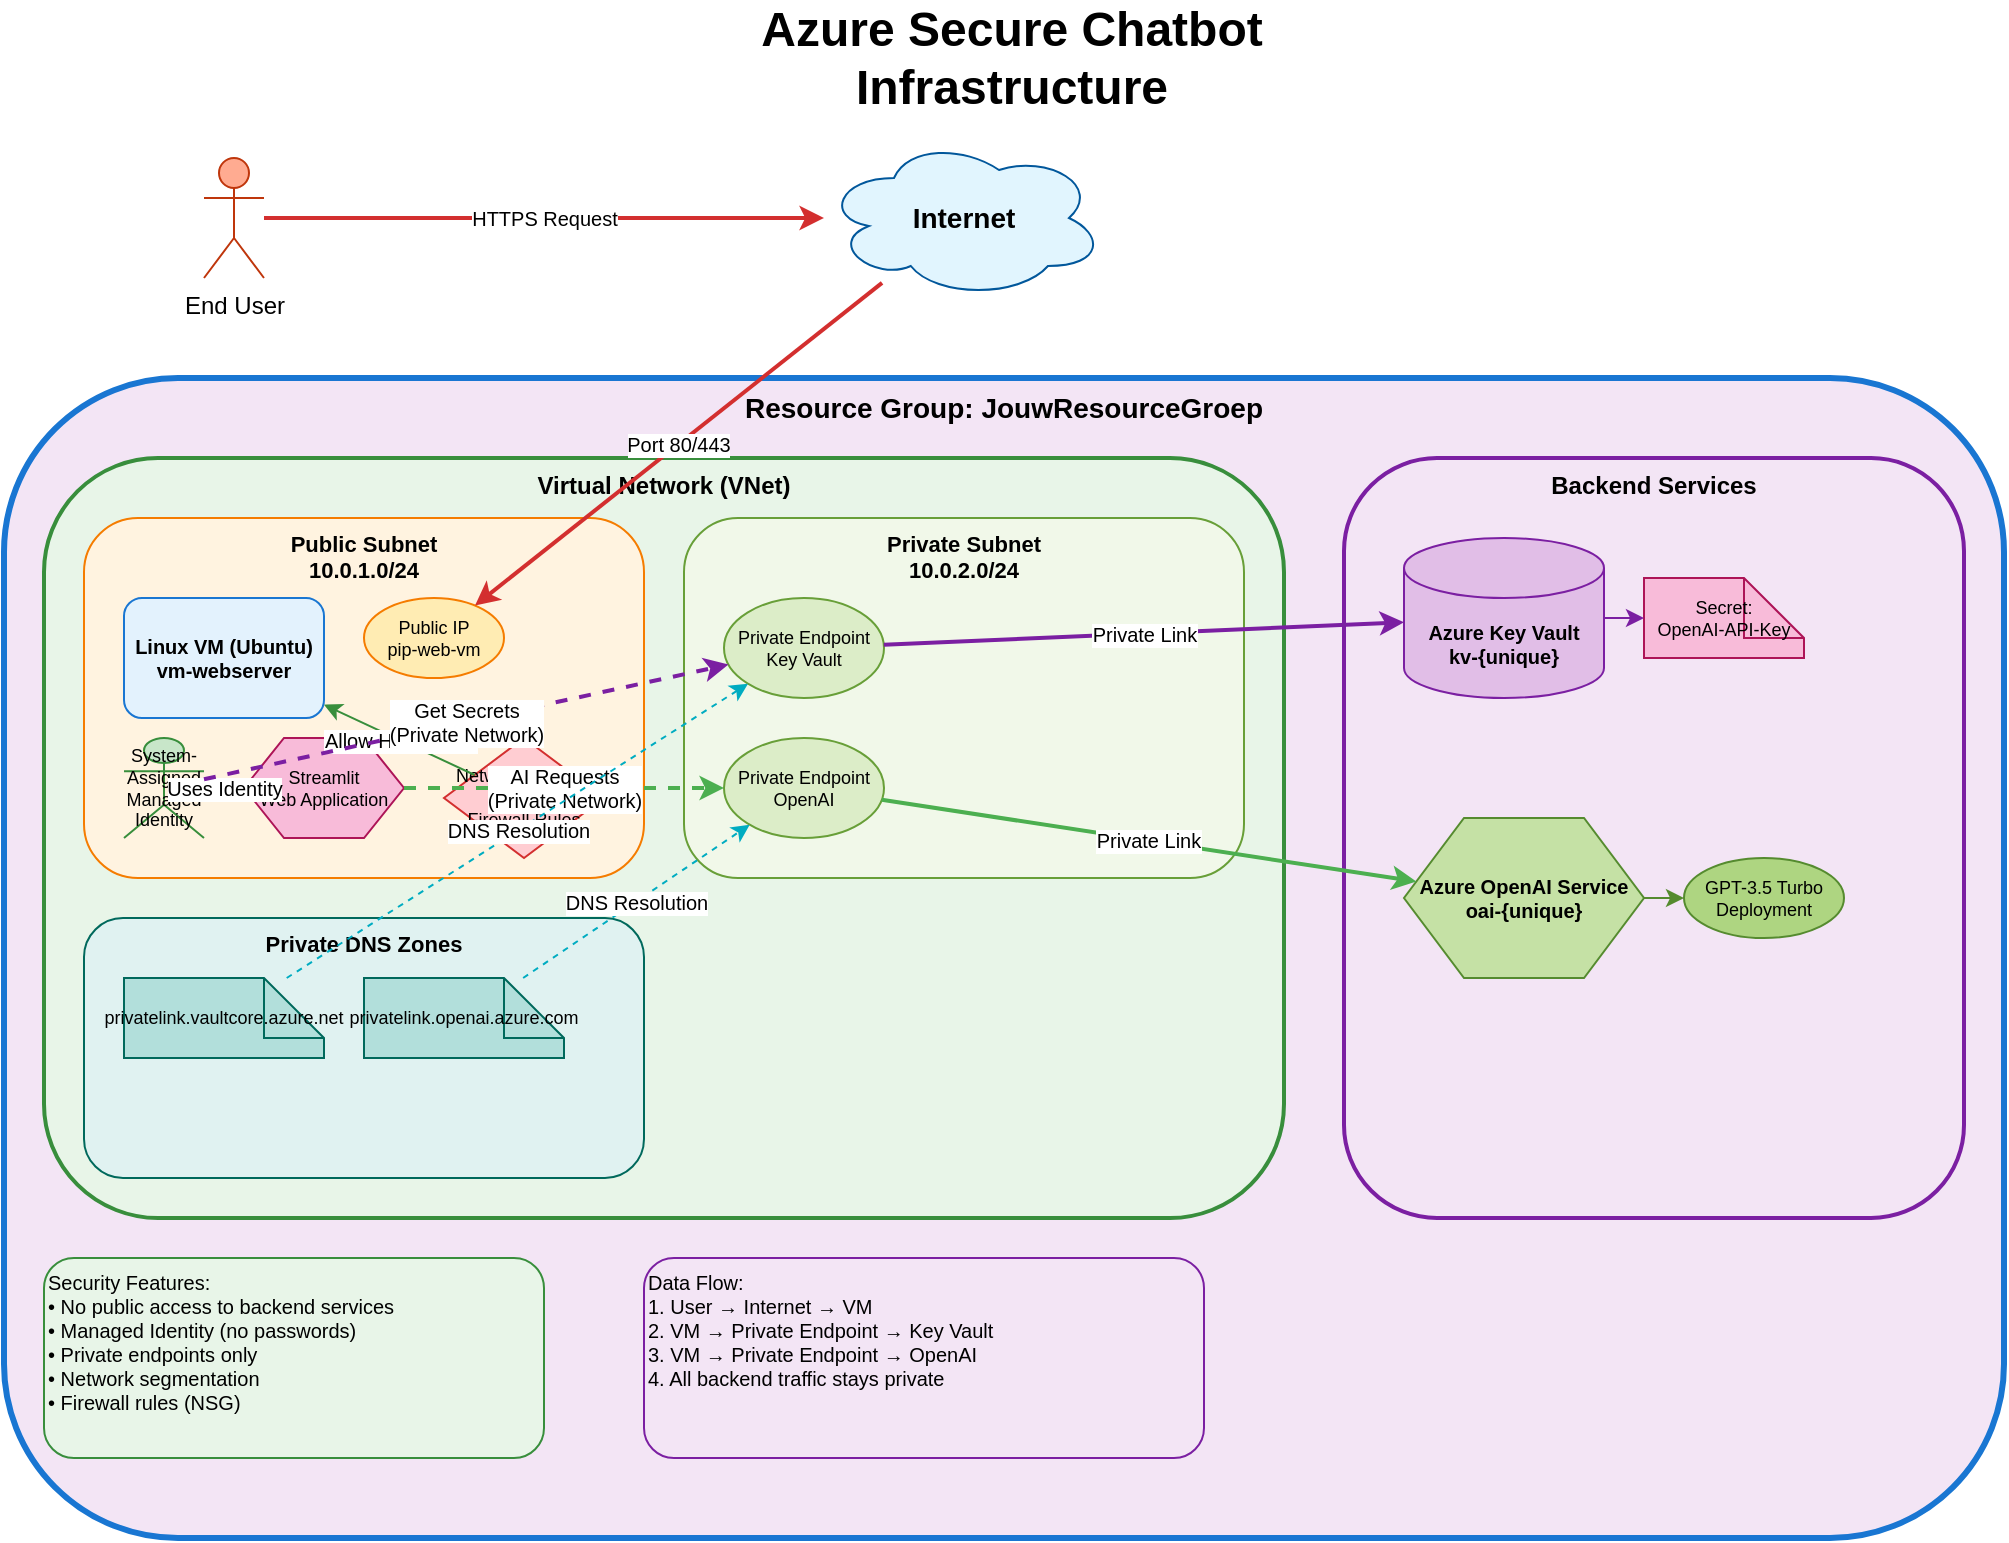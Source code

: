 <?xml version="1.0" encoding="UTF-8"?>
<mxfile version="24.7.6" type="device">
  <diagram name="Azure Secure Chatbot" id="azure-chatbot">
    <mxGraphModel dx="1422" dy="794" grid="1" gridSize="10" guides="1" tooltips="1" connect="1" arrows="1" fold="1" page="1" pageScale="1" pageWidth="1169" pageHeight="827" math="0" shadow="0">
      <root>
        <mxCell id="0" />
        <mxCell id="1" parent="0" />
        
        <!-- Title -->
        <mxCell id="title" value="Azure Secure Chatbot Infrastructure" style="text;html=1;strokeColor=none;fillColor=none;align=center;verticalAlign=middle;whiteSpace=wrap;rounded=0;fontSize=24;fontStyle=1;" vertex="1" parent="1">
          <mxGeometry x="384" y="20" width="400" height="40" as="geometry" />
        </mxCell>
        
        <!-- Internet Cloud -->
        <mxCell id="internet" value="Internet" style="ellipse;shape=cloud;whiteSpace=wrap;html=1;fillColor=#E1F5FE;strokeColor=#01579B;fontSize=14;fontStyle=1;" vertex="1" parent="1">
          <mxGeometry x="490" y="80" width="140" height="80" as="geometry" />
        </mxCell>
        
        <!-- User -->
        <mxCell id="user" value="End User" style="shape=umlActor;verticalLabelPosition=bottom;verticalAlign=top;html=1;outlineConnect=0;fillColor=#FFAB91;strokeColor=#BF360C;" vertex="1" parent="1">
          <mxGeometry x="180" y="90" width="30" height="60" as="geometry" />
        </mxCell>
        
        <!-- Resource Group Container -->
        <mxCell id="resource_group" value="Resource Group: JouwResourceGroep" style="rounded=1;whiteSpace=wrap;html=1;fillColor=#F3E5F5;strokeColor=#1976D2;strokeWidth=3;verticalAlign=top;fontSize=14;fontStyle=1;" vertex="1" parent="1">
          <mxGeometry x="80" y="200" width="1000" height="580" as="geometry" />
        </mxCell>
        
        <!-- Virtual Network Container -->
        <mxCell id="vnet" value="Virtual Network (VNet)" style="rounded=1;whiteSpace=wrap;html=1;fillColor=#E8F5E8;strokeColor=#388E3C;strokeWidth=2;verticalAlign=top;fontSize=12;fontStyle=1;" vertex="1" parent="1">
          <mxGeometry x="100" y="240" width="620" height="380" as="geometry" />
        </mxCell>
        
        <!-- Public Subnet -->
        <mxCell id="public_subnet" value="Public Subnet&#xa;10.0.1.0/24" style="rounded=1;whiteSpace=wrap;html=1;fillColor=#FFF3E0;strokeColor=#F57C00;verticalAlign=top;fontSize=11;fontStyle=1;" vertex="1" parent="1">
          <mxGeometry x="120" y="270" width="280" height="180" as="geometry" />
        </mxCell>
        
        <!-- Private Subnet -->
        <mxCell id="private_subnet" value="Private Subnet&#xa;10.0.2.0/24" style="rounded=1;whiteSpace=wrap;html=1;fillColor=#F1F8E9;strokeColor=#689F38;verticalAlign=top;fontSize=11;fontStyle=1;" vertex="1" parent="1">
          <mxGeometry x="420" y="270" width="280" height="180" as="geometry" />
        </mxCell>
        
        <!-- VM -->
        <mxCell id="vm" value="Linux VM (Ubuntu)&#xa;vm-webserver" style="rounded=1;whiteSpace=wrap;html=1;fillColor=#E3F2FD;strokeColor=#1976D2;fontSize=10;fontStyle=1;" vertex="1" parent="1">
          <mxGeometry x="140" y="310" width="100" height="60" as="geometry" />
        </mxCell>
        
        <!-- Public IP -->
        <mxCell id="public_ip" value="Public IP&#xa;pip-web-vm" style="ellipse;whiteSpace=wrap;html=1;fillColor=#FFECB3;strokeColor=#F57C00;fontSize=9;" vertex="1" parent="1">
          <mxGeometry x="260" y="310" width="70" height="40" as="geometry" />
        </mxCell>
        
        <!-- Managed Identity -->
        <mxCell id="managed_identity" value="System-Assigned&#xa;Managed Identity" style="shape=umlActor;whiteSpace=wrap;html=1;fillColor=#C8E6C9;strokeColor=#388E3C;fontSize=9;" vertex="1" parent="1">
          <mxGeometry x="140" y="380" width="40" height="50" as="geometry" />
        </mxCell>
        
        <!-- Streamlit App -->
        <mxCell id="streamlit_app" value="Streamlit&#xa;Web Application" style="shape=hexagon;perimeter=hexagonPerimeter2;whiteSpace=wrap;html=1;fillColor=#F8BBD9;strokeColor=#AD1457;fontSize=9;" vertex="1" parent="1">
          <mxGeometry x="200" y="380" width="80" height="50" as="geometry" />
        </mxCell>
        
        <!-- NSG -->
        <mxCell id="nsg" value="Network Security Group&#xa;Firewall Rules" style="rhombus;whiteSpace=wrap;html=1;fillColor=#FFCDD2;strokeColor=#D32F2F;fontSize=9;" vertex="1" parent="1">
          <mxGeometry x="300" y="380" width="80" height="60" as="geometry" />
        </mxCell>
        
        <!-- Private Endpoints -->
        <mxCell id="pe_keyvault" value="Private Endpoint&#xa;Key Vault" style="ellipse;whiteSpace=wrap;html=1;fillColor=#DCEDC8;strokeColor=#689F38;fontSize=9;" vertex="1" parent="1">
          <mxGeometry x="440" y="310" width="80" height="50" as="geometry" />
        </mxCell>
        
        <mxCell id="pe_openai" value="Private Endpoint&#xa;OpenAI" style="ellipse;whiteSpace=wrap;html=1;fillColor=#DCEDC8;strokeColor=#689F38;fontSize=9;" vertex="1" parent="1">
          <mxGeometry x="440" y="380" width="80" height="50" as="geometry" />
        </mxCell>
        
        <!-- DNS Zones -->
        <mxCell id="dns_zones" value="Private DNS Zones" style="rounded=1;whiteSpace=wrap;html=1;fillColor=#E0F2F1;strokeColor=#00695C;verticalAlign=top;fontSize=11;fontStyle=1;" vertex="1" parent="1">
          <mxGeometry x="120" y="470" width="280" height="130" as="geometry" />
        </mxCell>
        
        <mxCell id="dns_kv" value="privatelink.vaultcore.azure.net" style="shape=note;whiteSpace=wrap;html=1;fillColor=#B2DFDB;strokeColor=#00695C;fontSize=9;" vertex="1" parent="1">
          <mxGeometry x="140" y="500" width="100" height="40" as="geometry" />
        </mxCell>
        
        <mxCell id="dns_oai" value="privatelink.openai.azure.com" style="shape=note;whiteSpace=wrap;html=1;fillColor=#B2DFDB;strokeColor=#00695C;fontSize=9;" vertex="1" parent="1">
          <mxGeometry x="260" y="500" width="100" height="40" as="geometry" />
        </mxCell>
        
        <!-- Backend Services Container -->
        <mxCell id="backend_services" value="Backend Services" style="rounded=1;whiteSpace=wrap;html=1;fillColor=#F3E5F5;strokeColor=#7B1FA2;strokeWidth=2;verticalAlign=top;fontSize=12;fontStyle=1;" vertex="1" parent="1">
          <mxGeometry x="750" y="240" width="310" height="380" as="geometry" />
        </mxCell>
        
        <!-- Key Vault -->
        <mxCell id="keyvault" value="Azure Key Vault&#xa;kv-{unique}" style="shape=cylinder3;whiteSpace=wrap;html=1;boundedLbl=1;backgroundOutline=1;size=15;fillColor=#E1BEE7;strokeColor=#7B1FA2;fontSize=10;fontStyle=1;" vertex="1" parent="1">
          <mxGeometry x="780" y="280" width="100" height="80" as="geometry" />
        </mxCell>
        
        <!-- Secret -->
        <mxCell id="secret" value="Secret:&#xa;OpenAI-API-Key" style="shape=note;whiteSpace=wrap;html=1;fillColor=#F8BBD9;strokeColor=#AD1457;fontSize=9;" vertex="1" parent="1">
          <mxGeometry x="900" y="300" width="80" height="40" as="geometry" />
        </mxCell>
        
        <!-- OpenAI Service -->
        <mxCell id="openai" value="Azure OpenAI Service&#xa;oai-{unique}" style="shape=hexagon;perimeter=hexagonPerimeter2;whiteSpace=wrap;html=1;fillColor=#C5E1A5;strokeColor=#558B2F;fontSize=10;fontStyle=1;" vertex="1" parent="1">
          <mxGeometry x="780" y="420" width="120" height="80" as="geometry" />
        </mxCell>
        
        <!-- GPT Model -->
        <mxCell id="model" value="GPT-3.5 Turbo&#xa;Deployment" style="ellipse;whiteSpace=wrap;html=1;fillColor=#AED581;strokeColor=#558B2F;fontSize=9;" vertex="1" parent="1">
          <mxGeometry x="920" y="440" width="80" height="40" as="geometry" />
        </mxCell>
        
        <!-- Security Features Box -->
        <mxCell id="security_box" value="Security Features:&#xa;• No public access to backend services&#xa;• Managed Identity (no passwords)&#xa;• Private endpoints only&#xa;• Network segmentation&#xa;• Firewall rules (NSG)" style="rounded=1;whiteSpace=wrap;html=1;fillColor=#E8F5E8;strokeColor=#388E3C;align=left;verticalAlign=top;fontSize=10;" vertex="1" parent="1">
          <mxGeometry x="100" y="640" width="250" height="100" as="geometry" />
        </mxCell>
        
        <!-- Data Flow Box -->
        <mxCell id="dataflow_box" value="Data Flow:&#xa;1. User → Internet → VM&#xa;2. VM → Private Endpoint → Key Vault&#xa;3. VM → Private Endpoint → OpenAI&#xa;4. All backend traffic stays private" style="rounded=1;whiteSpace=wrap;html=1;fillColor=#F3E5F5;strokeColor=#7B1FA2;align=left;verticalAlign=top;fontSize=10;" vertex="1" parent="1">
          <mxGeometry x="400" y="640" width="280" height="100" as="geometry" />
        </mxCell>
        
        <!-- Connections -->
        <!-- User to Internet -->
        <mxCell id="conn1" value="HTTPS Request" style="endArrow=classic;html=1;rounded=0;strokeColor=#D32F2F;strokeWidth=2;fontSize=10;" edge="1" parent="1" source="user" target="internet">
          <mxGeometry width="50" height="50" relative="1" as="geometry">
            <mxPoint x="220" y="120" as="sourcePoint" />
            <mxPoint x="270" y="70" as="targetPoint" />
          </mxGeometry>
        </mxCell>
        
        <!-- Internet to VM -->
        <mxCell id="conn2" value="Port 80/443" style="endArrow=classic;html=1;rounded=0;strokeColor=#D32F2F;strokeWidth=2;fontSize=10;" edge="1" parent="1" source="internet" target="public_ip">
          <mxGeometry width="50" height="50" relative="1" as="geometry">
            <mxPoint x="520" y="160" as="sourcePoint" />
            <mxPoint x="300" y="310" as="targetPoint" />
          </mxGeometry>
        </mxCell>
        
        <!-- NSG to VM -->
        <mxCell id="conn3" value="Allow HTTP/SSH" style="endArrow=classic;html=1;rounded=0;strokeColor=#388E3C;fontSize=10;" edge="1" parent="1" source="nsg" target="vm">
          <mxGeometry width="50" height="50" relative="1" as="geometry">
            <mxPoint x="300" y="400" as="sourcePoint" />
            <mxPoint x="240" y="350" as="targetPoint" />
          </mxGeometry>
        </mxCell>
        
        <!-- VM to Managed Identity -->
        <mxCell id="conn4" value="Uses Identity" style="endArrow=classic;html=1;rounded=0;strokeColor=#1976D2;fontSize=10;" edge="1" parent="1" source="streamlit_app" target="managed_identity">
          <mxGeometry width="50" height="50" relative="1" as="geometry">
            <mxPoint x="200" y="400" as="sourcePoint" />
            <mxPoint x="180" y="390" as="targetPoint" />
          </mxGeometry>
        </mxCell>
        
        <!-- Managed Identity to Key Vault PE -->
        <mxCell id="conn5" value="Get Secrets&#xa;(Private Network)" style="endArrow=classic;html=1;rounded=0;strokeColor=#7B1FA2;strokeWidth=2;dashed=1;fontSize=10;" edge="1" parent="1" source="managed_identity" target="pe_keyvault">
          <mxGeometry width="50" height="50" relative="1" as="geometry">
            <mxPoint x="180" y="400" as="sourcePoint" />
            <mxPoint x="440" y="340" as="targetPoint" />
          </mxGeometry>
        </mxCell>
        
        <!-- Streamlit to OpenAI PE -->
        <mxCell id="conn6" value="AI Requests&#xa;(Private Network)" style="endArrow=classic;html=1;rounded=0;strokeColor=#4CAF50;strokeWidth=2;dashed=1;fontSize=10;" edge="1" parent="1" source="streamlit_app" target="pe_openai">
          <mxGeometry width="50" height="50" relative="1" as="geometry">
            <mxPoint x="280" y="405" as="sourcePoint" />
            <mxPoint x="440" y="405" as="targetPoint" />
          </mxGeometry>
        </mxCell>
        
        <!-- PE to Key Vault -->
        <mxCell id="conn7" value="Private Link" style="endArrow=classic;html=1;rounded=0;strokeColor=#7B1FA2;strokeWidth=2;fontSize=10;" edge="1" parent="1" source="pe_keyvault" target="keyvault">
          <mxGeometry width="50" height="50" relative="1" as="geometry">
            <mxPoint x="520" y="335" as="sourcePoint" />
            <mxPoint x="780" y="320" as="targetPoint" />
          </mxGeometry>
        </mxCell>
        
        <!-- PE to OpenAI -->
        <mxCell id="conn8" value="Private Link" style="endArrow=classic;html=1;rounded=0;strokeColor=#4CAF50;strokeWidth=2;fontSize=10;" edge="1" parent="1" source="pe_openai" target="openai">
          <mxGeometry width="50" height="50" relative="1" as="geometry">
            <mxPoint x="520" y="405" as="sourcePoint" />
            <mxPoint x="780" y="460" as="targetPoint" />
          </mxGeometry>
        </mxCell>
        
        <!-- DNS Resolution -->
        <mxCell id="conn9" value="DNS Resolution" style="endArrow=classic;html=1;rounded=0;strokeColor=#00ACC1;dashed=1;fontSize=10;" edge="1" parent="1" source="dns_kv" target="pe_keyvault">
          <mxGeometry width="50" height="50" relative="1" as="geometry">
            <mxPoint x="240" y="500" as="sourcePoint" />
            <mxPoint x="440" y="360" as="targetPoint" />
          </mxGeometry>
        </mxCell>
        
        <mxCell id="conn10" value="DNS Resolution" style="endArrow=classic;html=1;rounded=0;strokeColor=#00ACC1;dashed=1;fontSize=10;" edge="1" parent="1" source="dns_oai" target="pe_openai">
          <mxGeometry width="50" height="50" relative="1" as="geometry">
            <mxPoint x="360" y="520" as="sourcePoint" />
            <mxPoint x="440" y="430" as="targetPoint" />
          </mxGeometry>
        </mxCell>
        
        <!-- Key Vault to Secret -->
        <mxCell id="conn11" value="" style="endArrow=classic;html=1;rounded=0;strokeColor=#7B1FA2;" edge="1" parent="1" source="keyvault" target="secret">
          <mxGeometry width="50" height="50" relative="1" as="geometry">
            <mxPoint x="880" y="320" as="sourcePoint" />
            <mxPoint x="900" y="320" as="targetPoint" />
          </mxGeometry>
        </mxCell>
        
        <!-- OpenAI to Model -->
        <mxCell id="conn12" value="" style="endArrow=classic;html=1;rounded=0;strokeColor=#558B2F;" edge="1" parent="1" source="openai" target="model">
          <mxGeometry width="50" height="50" relative="1" as="geometry">
            <mxPoint x="900" y="460" as="sourcePoint" />
            <mxPoint x="920" y="460" as="targetPoint" />
          </mxGeometry>
        </mxCell>
        
      </root>
    </mxGraphModel>
  </diagram>
</mxfile>